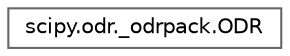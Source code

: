 digraph "Graphical Class Hierarchy"
{
 // LATEX_PDF_SIZE
  bgcolor="transparent";
  edge [fontname=Helvetica,fontsize=10,labelfontname=Helvetica,labelfontsize=10];
  node [fontname=Helvetica,fontsize=10,shape=box,height=0.2,width=0.4];
  rankdir="LR";
  Node0 [id="Node000000",label="scipy.odr._odrpack.ODR",height=0.2,width=0.4,color="grey40", fillcolor="white", style="filled",URL="$d9/dce/classscipy_1_1odr_1_1__odrpack_1_1ODR.html",tooltip=" "];
}
